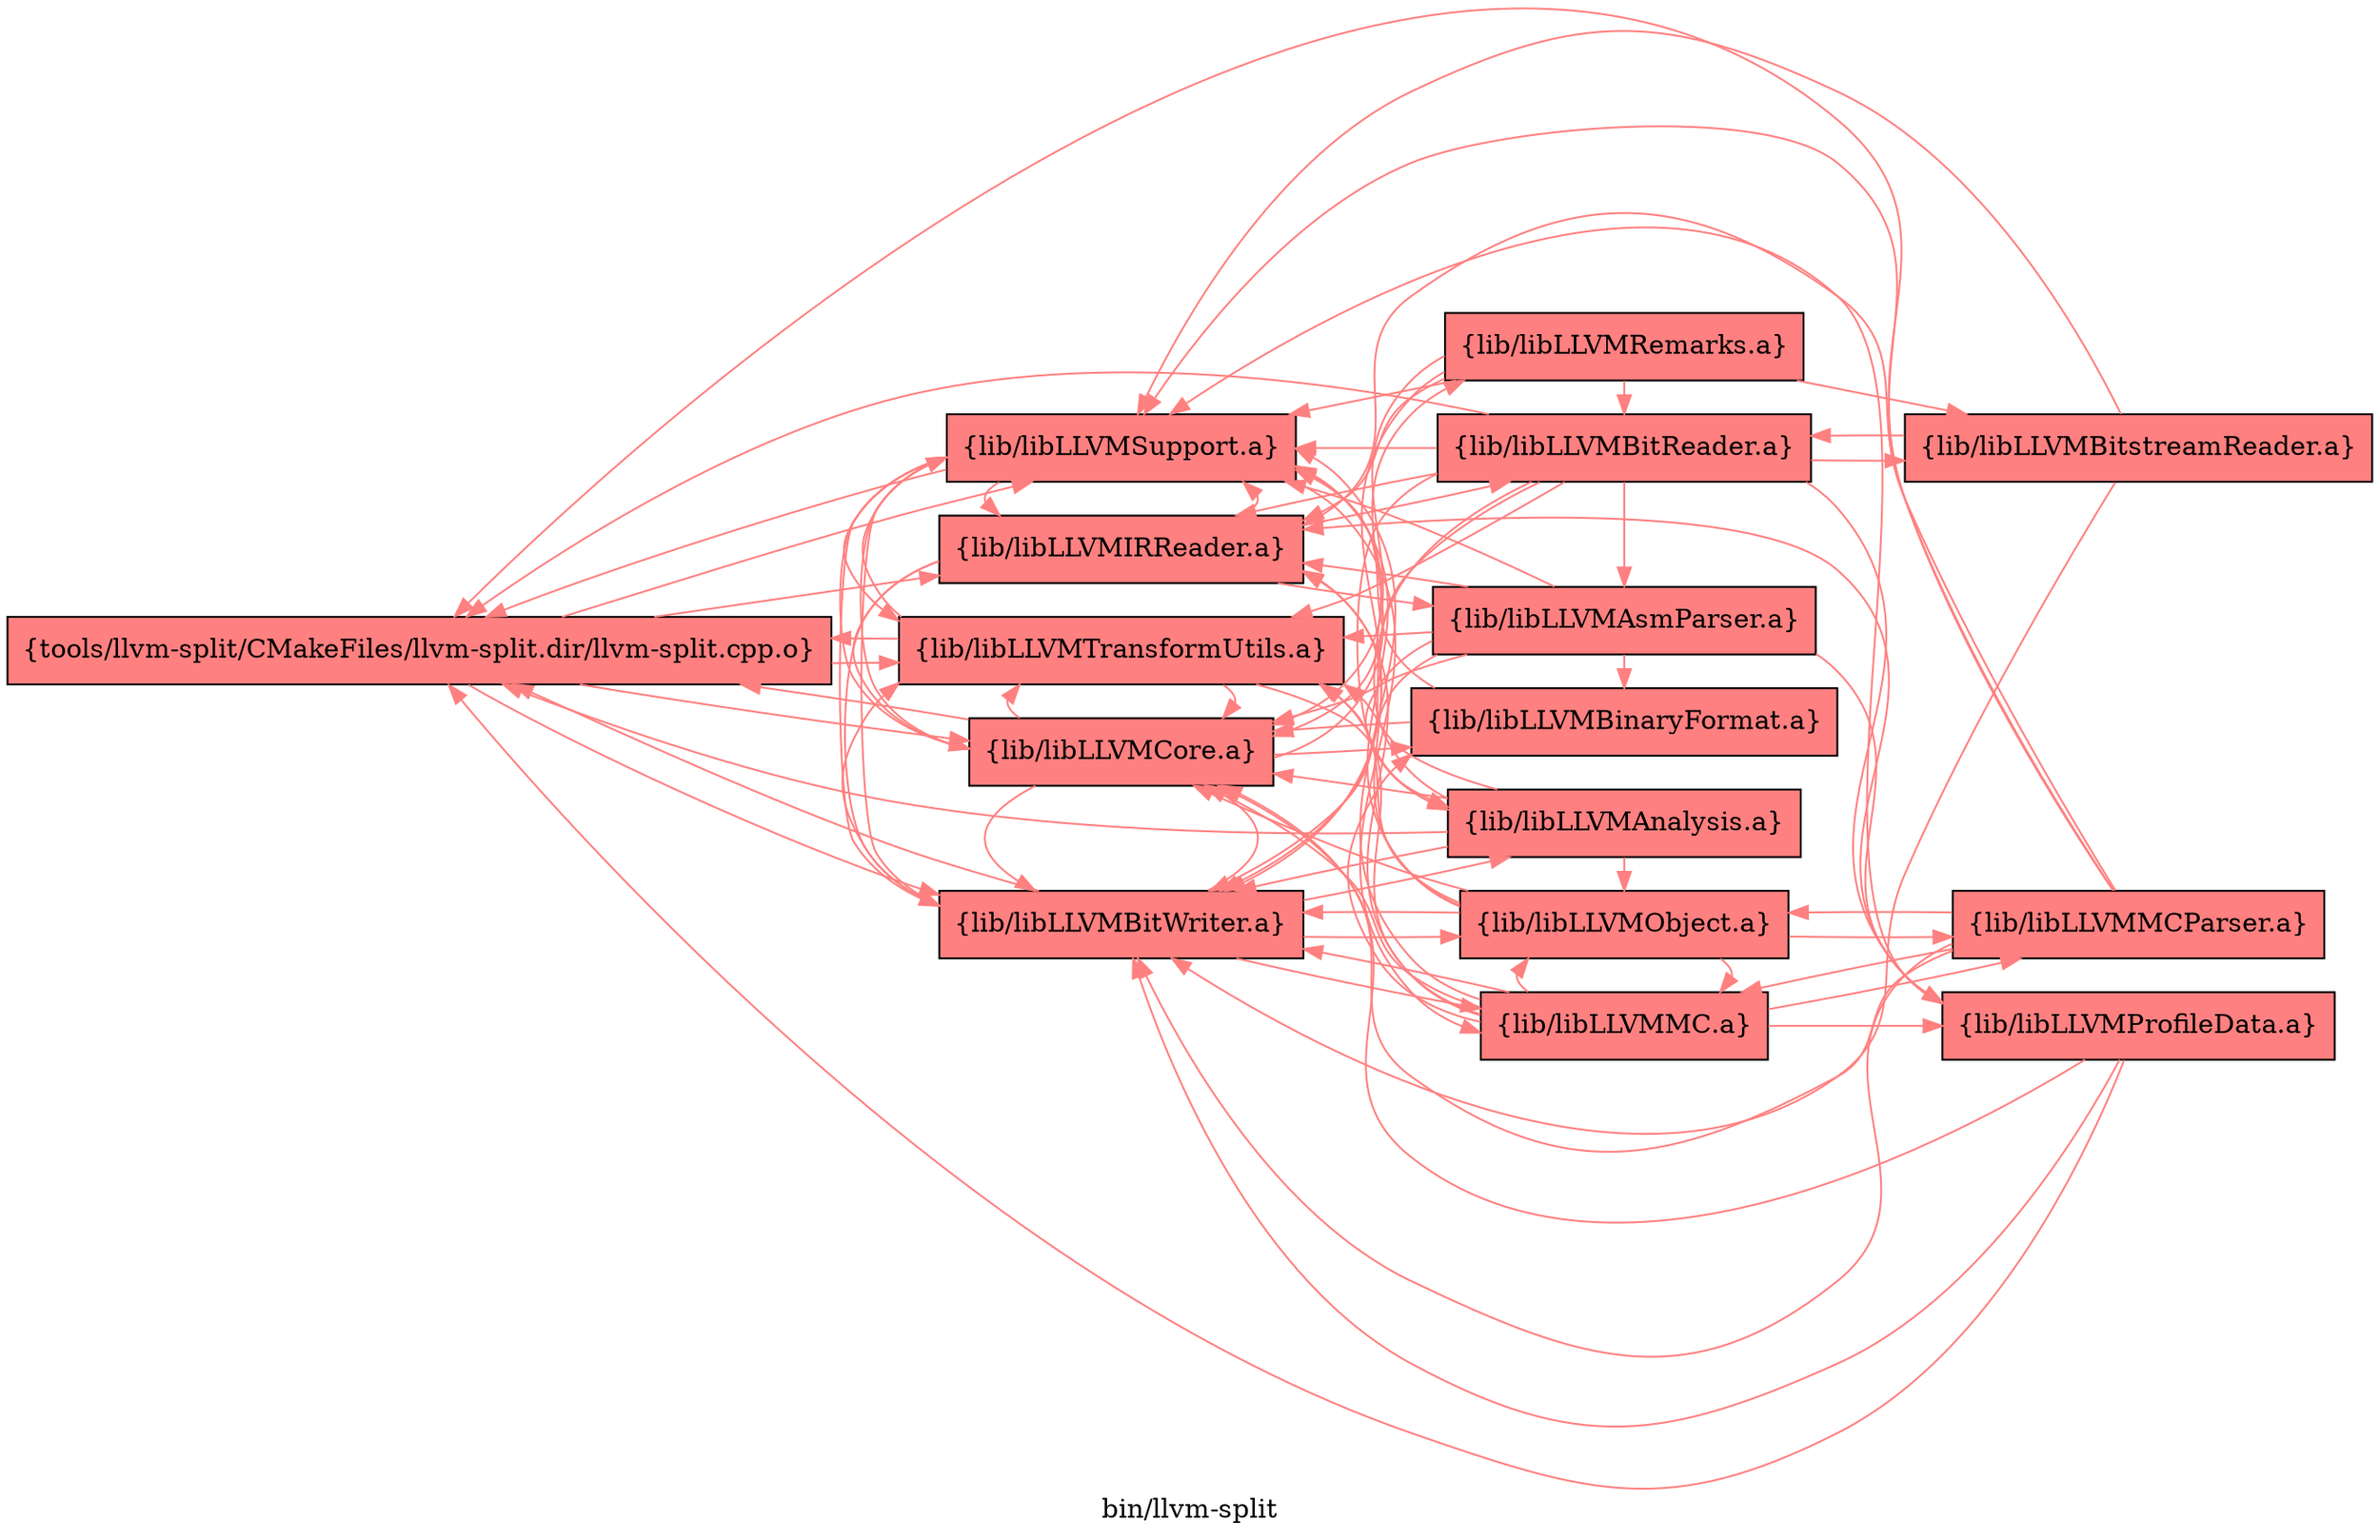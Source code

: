 digraph "bin/llvm-split" {
	label="bin/llvm-split";
	rankdir="LR"
	{ rank=same; Node0x557678cab3b8;  }
	{ rank=same; Node0x557678ca9dd8; Node0x557678caa2d8; Node0x557678cabd18; Node0x557678cac218; Node0x557678cab318;  }
	{ rank=same; Node0x557678cab818; Node0x557678cad4d8; Node0x557678cacad8; Node0x557678ca3ca8; Node0x557678ca4158; Node0x557678ca3d98; Node0x557678ca3898;  }

	Node0x557678cab3b8 [shape=record,shape=box,style=filled,fillcolor="1.000000 0.5 1",group=1,label="{tools/llvm-split/CMakeFiles/llvm-split.dir/llvm-split.cpp.o}"];
	Node0x557678cab3b8 -> Node0x557678ca9dd8[color="1.000000 0.5 1"];
	Node0x557678cab3b8 -> Node0x557678caa2d8[color="1.000000 0.5 1"];
	Node0x557678cab3b8 -> Node0x557678cabd18[color="1.000000 0.5 1"];
	Node0x557678cab3b8 -> Node0x557678cac218[color="1.000000 0.5 1"];
	Node0x557678cab3b8 -> Node0x557678cab318[color="1.000000 0.5 1"];
	Node0x557678ca9dd8 [shape=record,shape=box,style=filled,fillcolor="1.000000 0.5 1",group=1,label="{lib/libLLVMTransformUtils.a}"];
	Node0x557678ca9dd8 -> Node0x557678cabd18[color="1.000000 0.5 1"];
	Node0x557678ca9dd8 -> Node0x557678cab318[color="1.000000 0.5 1"];
	Node0x557678ca9dd8 -> Node0x557678cab818[color="1.000000 0.5 1"];
	Node0x557678ca9dd8 -> Node0x557678cab3b8[color="1.000000 0.5 1"];
	Node0x557678caa2d8 [shape=record,shape=box,style=filled,fillcolor="1.000000 0.5 1",group=1,label="{lib/libLLVMBitWriter.a}"];
	Node0x557678caa2d8 -> Node0x557678cab3b8[color="1.000000 0.5 1"];
	Node0x557678caa2d8 -> Node0x557678cabd18[color="1.000000 0.5 1"];
	Node0x557678caa2d8 -> Node0x557678cab318[color="1.000000 0.5 1"];
	Node0x557678caa2d8 -> Node0x557678cab818[color="1.000000 0.5 1"];
	Node0x557678caa2d8 -> Node0x557678cad4d8[color="1.000000 0.5 1"];
	Node0x557678caa2d8 -> Node0x557678cacad8[color="1.000000 0.5 1"];
	Node0x557678caa2d8 -> Node0x557678ca9dd8[color="1.000000 0.5 1"];
	Node0x557678cabd18 [shape=record,shape=box,style=filled,fillcolor="1.000000 0.5 1",group=1,label="{lib/libLLVMCore.a}"];
	Node0x557678cabd18 -> Node0x557678caa2d8[color="1.000000 0.5 1"];
	Node0x557678cabd18 -> Node0x557678cab318[color="1.000000 0.5 1"];
	Node0x557678cabd18 -> Node0x557678ca3ca8[color="1.000000 0.5 1"];
	Node0x557678cabd18 -> Node0x557678ca9dd8[color="1.000000 0.5 1"];
	Node0x557678cabd18 -> Node0x557678cab3b8[color="1.000000 0.5 1"];
	Node0x557678cabd18 -> Node0x557678ca4158[color="1.000000 0.5 1"];
	Node0x557678cac218 [shape=record,shape=box,style=filled,fillcolor="1.000000 0.5 1",group=1,label="{lib/libLLVMIRReader.a}"];
	Node0x557678cac218 -> Node0x557678caa2d8[color="1.000000 0.5 1"];
	Node0x557678cac218 -> Node0x557678cab318[color="1.000000 0.5 1"];
	Node0x557678cac218 -> Node0x557678cabd18[color="1.000000 0.5 1"];
	Node0x557678cac218 -> Node0x557678ca3d98[color="1.000000 0.5 1"];
	Node0x557678cac218 -> Node0x557678ca3898[color="1.000000 0.5 1"];
	Node0x557678cab318 [shape=record,shape=box,style=filled,fillcolor="1.000000 0.5 1",group=1,label="{lib/libLLVMSupport.a}"];
	Node0x557678cab318 -> Node0x557678ca9dd8[color="1.000000 0.5 1"];
	Node0x557678cab318 -> Node0x557678caa2d8[color="1.000000 0.5 1"];
	Node0x557678cab318 -> Node0x557678cabd18[color="1.000000 0.5 1"];
	Node0x557678cab318 -> Node0x557678cab3b8[color="1.000000 0.5 1"];
	Node0x557678cab318 -> Node0x557678cac218[color="1.000000 0.5 1"];
	Node0x557678cab318 -> Node0x557678cacad8[color="1.000000 0.5 1"];
	Node0x557678cab818 [shape=record,shape=box,style=filled,fillcolor="1.000000 0.5 1",group=1,label="{lib/libLLVMAnalysis.a}"];
	Node0x557678cab818 -> Node0x557678cab3b8[color="1.000000 0.5 1"];
	Node0x557678cab818 -> Node0x557678cabd18[color="1.000000 0.5 1"];
	Node0x557678cab818 -> Node0x557678cab318[color="1.000000 0.5 1"];
	Node0x557678cab818 -> Node0x557678ca9dd8[color="1.000000 0.5 1"];
	Node0x557678cab818 -> Node0x557678caa2d8[color="1.000000 0.5 1"];
	Node0x557678cab818 -> Node0x557678cad4d8[color="1.000000 0.5 1"];
	Node0x557678cad4d8 [shape=record,shape=box,style=filled,fillcolor="1.000000 0.5 1",group=1,label="{lib/libLLVMObject.a}"];
	Node0x557678cad4d8 -> Node0x557678ca9dd8[color="1.000000 0.5 1"];
	Node0x557678cad4d8 -> Node0x557678caa2d8[color="1.000000 0.5 1"];
	Node0x557678cad4d8 -> Node0x557678cabd18[color="1.000000 0.5 1"];
	Node0x557678cad4d8 -> Node0x557678cab318[color="1.000000 0.5 1"];
	Node0x557678cad4d8 -> Node0x557678cac218[color="1.000000 0.5 1"];
	Node0x557678cad4d8 -> Node0x557678cacad8[color="1.000000 0.5 1"];
	Node0x557678cad4d8 -> Node0x557678cac5d8[color="1.000000 0.5 1"];
	Node0x557678cacad8 [shape=record,shape=box,style=filled,fillcolor="1.000000 0.5 1",group=1,label="{lib/libLLVMMC.a}"];
	Node0x557678cacad8 -> Node0x557678cabd18[color="1.000000 0.5 1"];
	Node0x557678cacad8 -> Node0x557678cab318[color="1.000000 0.5 1"];
	Node0x557678cacad8 -> Node0x557678cad4d8[color="1.000000 0.5 1"];
	Node0x557678cacad8 -> Node0x557678caa2d8[color="1.000000 0.5 1"];
	Node0x557678cacad8 -> Node0x557678cac218[color="1.000000 0.5 1"];
	Node0x557678cacad8 -> Node0x557678cacfd8[color="1.000000 0.5 1"];
	Node0x557678cacad8 -> Node0x557678cac5d8[color="1.000000 0.5 1"];
	Node0x557678cacad8 -> Node0x557678ca3ca8[color="1.000000 0.5 1"];
	Node0x557678cacad8 -> Node0x557678ca9dd8[color="1.000000 0.5 1"];
	Node0x557678ca3ca8 [shape=record,shape=box,style=filled,fillcolor="1.000000 0.5 1",group=1,label="{lib/libLLVMBinaryFormat.a}"];
	Node0x557678ca3ca8 -> Node0x557678cabd18[color="1.000000 0.5 1"];
	Node0x557678ca3ca8 -> Node0x557678cab318[color="1.000000 0.5 1"];
	Node0x557678ca4158 [shape=record,shape=box,style=filled,fillcolor="1.000000 0.5 1",group=1,label="{lib/libLLVMRemarks.a}"];
	Node0x557678ca4158 -> Node0x557678cab318[color="1.000000 0.5 1"];
	Node0x557678ca4158 -> Node0x557678caa2d8[color="1.000000 0.5 1"];
	Node0x557678ca4158 -> Node0x557678cabd18[color="1.000000 0.5 1"];
	Node0x557678ca4158 -> Node0x557678ca3898[color="1.000000 0.5 1"];
	Node0x557678ca4158 -> Node0x557678cac218[color="1.000000 0.5 1"];
	Node0x557678ca4158 -> Node0x557678ca4608[color="1.000000 0.5 1"];
	Node0x557678ca3d98 [shape=record,shape=box,style=filled,fillcolor="1.000000 0.5 1",group=1,label="{lib/libLLVMAsmParser.a}"];
	Node0x557678ca3d98 -> Node0x557678caa2d8[color="1.000000 0.5 1"];
	Node0x557678ca3d98 -> Node0x557678cabd18[color="1.000000 0.5 1"];
	Node0x557678ca3d98 -> Node0x557678cab318[color="1.000000 0.5 1"];
	Node0x557678ca3d98 -> Node0x557678cac218[color="1.000000 0.5 1"];
	Node0x557678ca3d98 -> Node0x557678cab818[color="1.000000 0.5 1"];
	Node0x557678ca3d98 -> Node0x557678ca9dd8[color="1.000000 0.5 1"];
	Node0x557678ca3d98 -> Node0x557678cacfd8[color="1.000000 0.5 1"];
	Node0x557678ca3d98 -> Node0x557678ca3ca8[color="1.000000 0.5 1"];
	Node0x557678ca3898 [shape=record,shape=box,style=filled,fillcolor="1.000000 0.5 1",group=1,label="{lib/libLLVMBitReader.a}"];
	Node0x557678ca3898 -> Node0x557678cab3b8[color="1.000000 0.5 1"];
	Node0x557678ca3898 -> Node0x557678ca9dd8[color="1.000000 0.5 1"];
	Node0x557678ca3898 -> Node0x557678caa2d8[color="1.000000 0.5 1"];
	Node0x557678ca3898 -> Node0x557678cabd18[color="1.000000 0.5 1"];
	Node0x557678ca3898 -> Node0x557678cab318[color="1.000000 0.5 1"];
	Node0x557678ca3898 -> Node0x557678cac218[color="1.000000 0.5 1"];
	Node0x557678ca3898 -> Node0x557678cab818[color="1.000000 0.5 1"];
	Node0x557678ca3898 -> Node0x557678ca3d98[color="1.000000 0.5 1"];
	Node0x557678ca3898 -> Node0x557678ca4608[color="1.000000 0.5 1"];
	Node0x557678ca3898 -> Node0x557678cacfd8[color="1.000000 0.5 1"];
	Node0x557678cacfd8 [shape=record,shape=box,style=filled,fillcolor="1.000000 0.5 1",group=1,label="{lib/libLLVMProfileData.a}"];
	Node0x557678cacfd8 -> Node0x557678cab3b8[color="1.000000 0.5 1"];
	Node0x557678cacfd8 -> Node0x557678caa2d8[color="1.000000 0.5 1"];
	Node0x557678cacfd8 -> Node0x557678cabd18[color="1.000000 0.5 1"];
	Node0x557678cacfd8 -> Node0x557678cab318[color="1.000000 0.5 1"];
	Node0x557678cacfd8 -> Node0x557678cac218[color="1.000000 0.5 1"];
	Node0x557678cac5d8 [shape=record,shape=box,style=filled,fillcolor="1.000000 0.5 1",group=1,label="{lib/libLLVMMCParser.a}"];
	Node0x557678cac5d8 -> Node0x557678caa2d8[color="1.000000 0.5 1"];
	Node0x557678cac5d8 -> Node0x557678cabd18[color="1.000000 0.5 1"];
	Node0x557678cac5d8 -> Node0x557678cab318[color="1.000000 0.5 1"];
	Node0x557678cac5d8 -> Node0x557678cad4d8[color="1.000000 0.5 1"];
	Node0x557678cac5d8 -> Node0x557678cacad8[color="1.000000 0.5 1"];
	Node0x557678cac5d8 -> Node0x557678cac218[color="1.000000 0.5 1"];
	Node0x557678cac5d8 -> Node0x557678cab3b8[color="1.000000 0.5 1"];
	Node0x557678ca4608 [shape=record,shape=box,style=filled,fillcolor="1.000000 0.5 1",group=1,label="{lib/libLLVMBitstreamReader.a}"];
	Node0x557678ca4608 -> Node0x557678caa2d8[color="1.000000 0.5 1"];
	Node0x557678ca4608 -> Node0x557678cab318[color="1.000000 0.5 1"];
	Node0x557678ca4608 -> Node0x557678ca3898[color="1.000000 0.5 1"];
}
